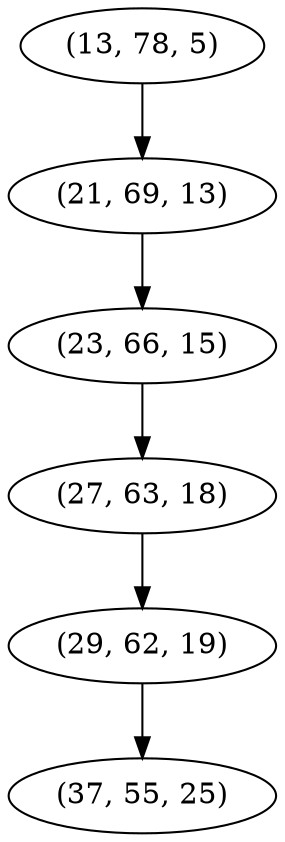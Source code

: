 digraph tree {
    "(13, 78, 5)";
    "(21, 69, 13)";
    "(23, 66, 15)";
    "(27, 63, 18)";
    "(29, 62, 19)";
    "(37, 55, 25)";
    "(13, 78, 5)" -> "(21, 69, 13)";
    "(21, 69, 13)" -> "(23, 66, 15)";
    "(23, 66, 15)" -> "(27, 63, 18)";
    "(27, 63, 18)" -> "(29, 62, 19)";
    "(29, 62, 19)" -> "(37, 55, 25)";
}
